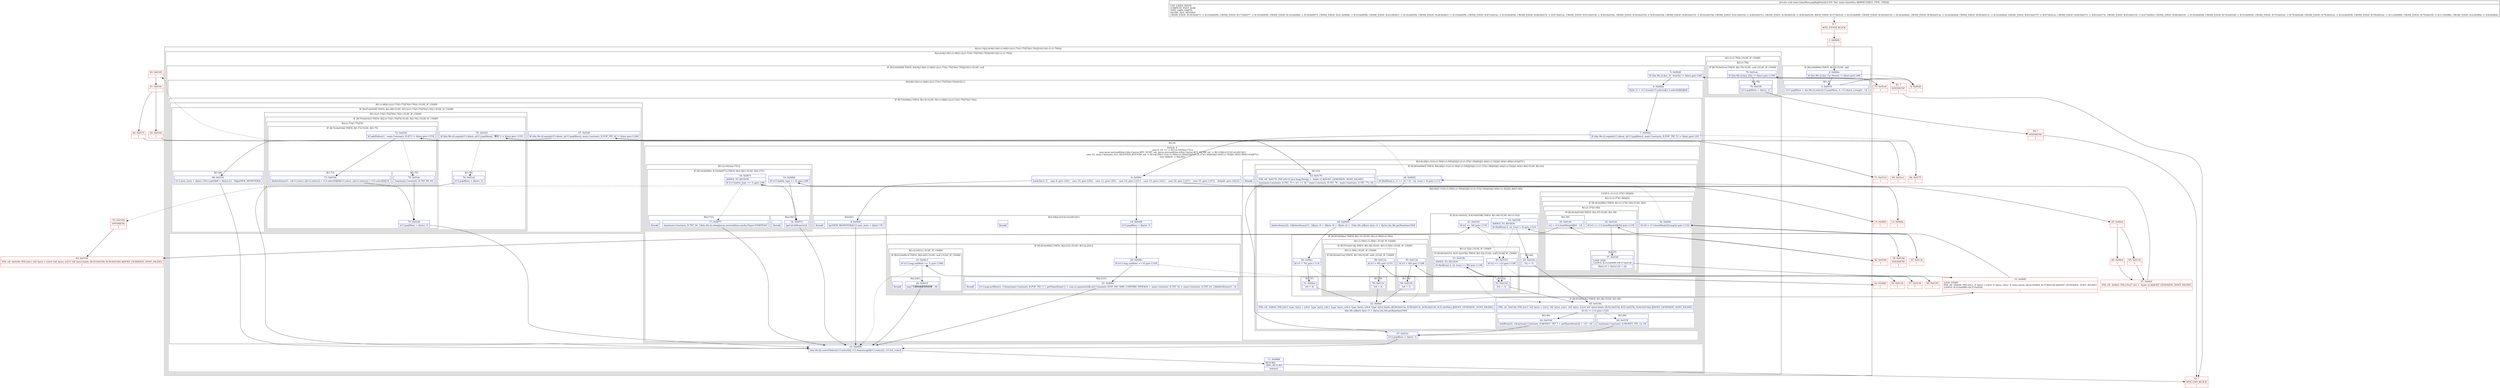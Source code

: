 digraph "CFG formain.GameRun.popBagState()V" {
subgraph cluster_Region_979503935 {
label = "R(2:(1:3)|(2:(4:6|(1:8)(1:(1:68)(1:(2:(1:73)(1:75)|74)(1:76)))|10|11)|(1:(1:(1:79)))))";
node [shape=record,color=blue];
subgraph cluster_IfRegion_987704412 {
label = "IF [B:2:0x000e] THEN: R(1:3) ELSE: null";
node [shape=record,color=blue];
Node_2 [shape=record,label="{2\:\ 0x000e|lif (dm.Ms.i().key_Up_Down() != false) goto L86l}"];
subgraph cluster_Region_1878038308 {
label = "R(1:3)";
node [shape=record,color=blue];
Node_3 [shape=record,label="{3\:\ 0x0010|lr13.popMenu = dm.Ms.i().select(r13.popMenu, 0, r13.about_a.length \- 1)l}"];
}
}
subgraph cluster_Region_1837845663 {
label = "R(2:(4:6|(1:8)(1:(1:68)(1:(2:(1:73)(1:75)|74)(1:76)))|10|11)|(1:(1:(1:79))))";
node [shape=record,color=blue];
subgraph cluster_IfRegion_1192921570 {
label = "IF [B:5:0x0028] THEN: R(4:6|(1:8)(1:(1:68)(1:(2:(1:73)(1:75)|74)(1:76)))|10|11) ELSE: null";
node [shape=record,color=blue];
Node_5 [shape=record,label="{5\:\ 0x0028|lif (dm.Ms.i().key_S1_Num5() != false) goto L89l}"];
subgraph cluster_Region_735750385 {
label = "R(4:6|(1:8)(1:(1:68)(1:(2:(1:73)(1:75)|74)(1:76)))|10|11)";
node [shape=record,color=blue];
Node_6 [shape=record,label="{6\:\ 0x002a|lbyte r1 = r13.items[r13.selectx][r13.select[0][0]][0]l}"];
subgraph cluster_IfRegion_73719953 {
label = "IF [B:7:0x004a] THEN: R(1:8) ELSE: R(1:(1:68)(1:(2:(1:73)(1:75)|74)(1:76)))";
node [shape=record,color=blue];
Node_7 [shape=record,label="{7\:\ 0x004a|lif (dm.Ms.i().equals(r13.about_a[r13.popMenu], main.Constants_H.POP_TXT_5) != false) goto L91l}"];
subgraph cluster_Region_1875254926 {
label = "R(1:8)";
node [shape=record,color=blue];
subgraph cluster_SwitchRegion_945114247 {
label = "Switch: 4
 case 9, 10, 11 -> R(1:(2:18|1)(2:17|1))
 case javax.microedition.lcdui.Canvas.KEY_NUM7 :int, javax.microedition.lcdui.Canvas.KEY_NUM8 :int -> R(3:19|(2:21|1)(1:(2:24|1))|1)
 case 32, main.Constants_H.G_HCENTER_BOTTOM :int -> R(3:(6:29|(1:31)(1:(1:56)(1:(1:59)))|32|(1:(1:(1:37)(1:39))(0))|(1:44)(1:(1:52))|(1:46)(1:48))(1:63)|47|1)
 case default -> R(2:9|1)";
node [shape=record,color=blue];
Node_8 [shape=record,label="{8\:\ 0x004c|lswitch(r1) \{l    case 9: goto L95;l    case 10: goto L95;l    case 11: goto L95;l    case 14: goto L101;l    case 15: goto L101;l    case 32: goto L107;l    case 33: goto L107;l    default: goto L92;l\}l}"];
subgraph cluster_Region_1478383709 {
label = "R(1:(2:18|1)(2:17|1))";
node [shape=record,color=blue];
subgraph cluster_IfRegion_1264095013 {
label = "IF [B:14:0x006d, B:16:0x0071] THEN: R(2:18|1) ELSE: R(2:17|1)";
node [shape=record,color=blue];
Node_14 [shape=record,label="{14\:\ 0x006d|lif (r13.battle_type == 4) goto L99l}"];
Node_16 [shape=record,label="{16\:\ 0x0071|ADDED_TO_REGION\l|lif (r13.battle_type == 1) goto L99l}"];
subgraph cluster_Region_1746640567 {
label = "R(2:18|1)";
node [shape=record,color=blue];
Node_18 [shape=record,label="{18\:\ 0x0073|lgoCatchMonster()l}"];
Node_InsnContainer_938925908 [shape=record,label="{|lbreakl}"];
}
subgraph cluster_Region_486585671 {
label = "R(2:17|1)";
node [shape=record,color=blue];
Node_17 [shape=record,label="{17\:\ 0x0077|lsay(main.Constants_H.TXT_39, 1)ldm.Ms.i().sleep(javax.microedition.media.Player.STARTED)l}"];
Node_InsnContainer_305016933 [shape=record,label="{|lbreakl}"];
}
}
}
subgraph cluster_Region_653589169 {
label = "R(3:19|(2:21|1)(1:(2:24|1))|1)";
node [shape=record,color=blue];
Node_19 [shape=record,label="{19\:\ 0x0086|lr13.popMenu = (byte) \-1l}"];
subgraph cluster_IfRegion_662277444 {
label = "IF [B:20:0x008c] THEN: R(2:21|1) ELSE: R(1:(2:24|1))";
node [shape=record,color=blue];
Node_20 [shape=record,label="{20\:\ 0x008c|lif (r13.map.notMeet == 0) goto L103l}"];
subgraph cluster_Region_1093527721 {
label = "R(2:21|1)";
node [shape=record,color=blue];
Node_21 [shape=record,label="{21\:\ 0x008e|lr13.map.notMeet(1, r1)lsay(main.Constants_H.POP_TXT_5 + getNameItem(r1) + com.uc.paymentsdk.util.Constants.TEXT_PAY_SMS_CONFIRM_INDEXOF + main.Constants_H.TXT_61 + main.Constants_H.TXT_63, 1)ldeleteItems(r1, 1)l}"];
Node_InsnContainer_1070317153 [shape=record,label="{|lbreakl}"];
}
subgraph cluster_Region_1543838949 {
label = "R(1:(2:24|1)) | ELSE_IF_CHAIN\l";
node [shape=record,color=blue];
subgraph cluster_IfRegion_1571116198 {
label = "IF [B:23:0x00c3] THEN: R(2:24|1) ELSE: null | ELSE_IF_CHAIN\l";
node [shape=record,color=blue];
Node_23 [shape=record,label="{23\:\ 0x00c3|lif (r13.map.notMeet == 1) goto L106l}"];
subgraph cluster_Region_920510971 {
label = "R(2:24|1)";
node [shape=record,color=blue];
Node_24 [shape=record,label="{24\:\ 0x00c5|lsay(\"已拥有躲避怪物效果\", 0)l}"];
Node_InsnContainer_1409772023 [shape=record,label="{|lbreakl}"];
}
}
}
}
Node_InsnContainer_538027430 [shape=record,label="{|lbreakl}"];
}
subgraph cluster_Region_1466352998 {
label = "R(3:(6:29|(1:31)(1:(1:56)(1:(1:59)))|32|(1:(1:(1:37)(1:39))(0))|(1:44)(1:(1:52))|(1:46)(1:48))(1:63)|47|1)";
node [shape=record,color=blue];
subgraph cluster_IfRegion_1162253697 {
label = "IF [B:28:0x00d3] THEN: R(6:29|(1:31)(1:(1:56)(1:(1:59)))|32|(1:(1:(1:37)(1:39))(0))|(1:44)(1:(1:52))|(1:46)(1:48)) ELSE: R(1:63)";
node [shape=record,color=blue];
Node_28 [shape=record,label="{28\:\ 0x00d3|lif (findItem(\-2, r1 == 32 ? 33 : 32, true) \> 0) goto L111l}"];
subgraph cluster_Region_1684771953 {
label = "R(6:29|(1:31)(1:(1:56)(1:(1:59)))|32|(1:(1:(1:37)(1:39))(0))|(1:44)(1:(1:52))|(1:46)(1:48))";
node [shape=record,color=blue];
Node_29 [shape=record,label="{29\:\ 0x00d5|ldeleteItems(32, 1)ldeleteItems(33, 1)lbyte r4 = 3lbyte r0 = 1lbyte r2 = \-1ldm.Ms.i()lbyte byte r3 = (byte) dm.Ms.getRandom(100)l}"];
subgraph cluster_IfRegion_810228684 {
label = "IF [B:30:0x00ec] THEN: R(1:31) ELSE: R(1:(1:56)(1:(1:59)))";
node [shape=record,color=blue];
Node_30 [shape=record,label="{30\:\ 0x00ec|lif (r3 \< 70) goto L113l}"];
subgraph cluster_Region_1424684157 {
label = "R(1:31)";
node [shape=record,color=blue];
Node_31 [shape=record,label="{31\:\ 0x00ee|lr4 = 0l}"];
}
subgraph cluster_Region_242033736 {
label = "R(1:(1:56)(1:(1:59))) | ELSE_IF_CHAIN\l";
node [shape=record,color=blue];
subgraph cluster_IfRegion_1891092991 {
label = "IF [B:55:0x0134] THEN: R(1:56) ELSE: R(1:(1:59)) | ELSE_IF_CHAIN\l";
node [shape=record,color=blue];
Node_55 [shape=record,label="{55\:\ 0x0134|lif (r3 \< 85) goto L128l}"];
subgraph cluster_Region_2086419740 {
label = "R(1:56)";
node [shape=record,color=blue];
Node_56 [shape=record,label="{56\:\ 0x0136|lr4 = 1l}"];
}
subgraph cluster_Region_1640672419 {
label = "R(1:(1:59)) | ELSE_IF_CHAIN\l";
node [shape=record,color=blue];
subgraph cluster_IfRegion_784091771 {
label = "IF [B:58:0x013a] THEN: R(1:59) ELSE: null | ELSE_IF_CHAIN\l";
node [shape=record,color=blue];
Node_58 [shape=record,label="{58\:\ 0x013a|lif (r3 \< 95) goto L131l}"];
subgraph cluster_Region_2128906009 {
label = "R(1:59)";
node [shape=record,color=blue];
Node_59 [shape=record,label="{59\:\ 0x013c|lr4 = 2l}"];
}
}
}
}
}
}
Node_32 [shape=record,label="{32\:\ 0x00ef|PHI: r4l  0x00ef: PHI (r4v3 'type' byte) = (r4v0 'type' byte), (r4v1 'type' byte), (r4v2 'type' byte), (r4v4 'type' byte) binds: [B:58:0x013a, B:59:0x013c, B:56:0x0136, B:31:0x00ee] A[DONT_GENERATE, DONT_INLINE]\l|ldm.Ms.i()lbyte byte r3 = (byte) dm.Ms.getRandom(100)l}"];
subgraph cluster_LoopRegion_1281034665 {
label = "LOOP:0: (1:(1:(1:37)(1:39))(0))";
node [shape=record,color=blue];
subgraph cluster_Region_762816689 {
label = "R(1:(1:(1:37)(1:39))(0))";
node [shape=record,color=blue];
subgraph cluster_IfRegion_1822042765 {
label = "IF [B:34:0x00fe] THEN: R(1:(1:37)(1:39)) ELSE: R(0)";
node [shape=record,color=blue];
Node_34 [shape=record,label="{34\:\ 0x00fe|lif (r0 \< r13.itemMine[r4].length) goto L132l}"];
subgraph cluster_Region_1256166963 {
label = "R(1:(1:37)(1:39))";
node [shape=record,color=blue];
subgraph cluster_IfRegion_916235336 {
label = "IF [B:36:0x0144] THEN: R(1:37) ELSE: R(1:39)";
node [shape=record,color=blue];
Node_36 [shape=record,label="{36\:\ 0x0144|lif (r3 \>= r13.itemMine[r4][r0]) goto L135l}"];
subgraph cluster_Region_687835981 {
label = "R(1:37)";
node [shape=record,color=blue];
Node_37 [shape=record,label="{37\:\ 0x014f|LOOP_END\lLOOP:0: B:33:0x00f9\-\>B:37:0x014f\l|lbyte r0 = (byte) (r0 + 2)l}"];
}
subgraph cluster_Region_733334362 {
label = "R(1:39)";
node [shape=record,color=blue];
Node_39 [shape=record,label="{39\:\ 0x0146|lr2 = r13.itemMine[r4][r0 \- 1]l}"];
}
}
}
subgraph cluster_Region_2118419583 {
label = "R(0)";
node [shape=record,color=blue];
}
}
}
}
subgraph cluster_IfRegion_1133225501 {
label = "IF [B:41:0x0102, B:43:0x0108] THEN: R(1:44) ELSE: R(1:(1:52))";
node [shape=record,color=blue];
Node_41 [shape=record,label="{41\:\ 0x0102|lif (r2 == 34) goto L119l}"];
Node_43 [shape=record,label="{43\:\ 0x0108|ADDED_TO_REGION\l|lif (findItem(\-2, r2, true) \> 0) goto L121l}"];
subgraph cluster_Region_1180785296 {
label = "R(1:44)";
node [shape=record,color=blue];
Node_44 [shape=record,label="{44\:\ 0x010a|lr2 = \-1l}"];
}
subgraph cluster_Region_1783028831 {
label = "R(1:(1:52)) | ELSE_IF_CHAIN\l";
node [shape=record,color=blue];
subgraph cluster_IfRegion_393930946 {
label = "IF [B:49:0x0153, B:51:0x015b] THEN: R(1:52) ELSE: null | ELSE_IF_CHAIN\l";
node [shape=record,color=blue];
Node_49 [shape=record,label="{49\:\ 0x0153|lif (r2 == (\-1)) goto L139l}"];
Node_51 [shape=record,label="{51\:\ 0x015b|ADDED_TO_REGION\l|lif (findItem(\-2, r2, true) \>= 99) goto L139l}"];
subgraph cluster_Region_353112733 {
label = "R(1:52)";
node [shape=record,color=blue];
Node_52 [shape=record,label="{52\:\ 0x015d|lr2 = \-1l}"];
}
}
}
}
subgraph cluster_IfRegion_1645709386 {
label = "IF [B:45:0x010b] THEN: R(1:46) ELSE: R(1:48)";
node [shape=record,color=blue];
Node_45 [shape=record,label="{45\:\ 0x010b|PHI: r2l  0x010b: PHI (r2v3 'rId' byte) = (r2v2 'rId' byte), (r2v1 'rId' byte), (r2v4 'rId' byte) binds: [B:52:0x015d, B:51:0x015b, B:44:0x010a] A[DONT_GENERATE, DONT_INLINE]\l|lif (r2 != (\-1)) goto L123l}"];
subgraph cluster_Region_787413826 {
label = "R(1:46)";
node [shape=record,color=blue];
Node_46 [shape=record,label="{46\:\ 0x010d|laddItem(r2, 1)lsay(main.Constants_H.MONEY_TXT_7 + getNameItem(r2) + \"x1\", 0)l}"];
}
subgraph cluster_Region_2053424006 {
label = "R(1:48)";
node [shape=record,color=blue];
Node_48 [shape=record,label="{48\:\ 0x015f|lsay(main.Constants_H.MONEY_TXT_12, 0)l}"];
}
}
}
subgraph cluster_Region_1000677624 {
label = "R(1:63)";
node [shape=record,color=blue];
Node_63 [shape=record,label="{63\:\ 0x0170|PHI: r6l  0x0170: PHI (r6v16 java.lang.String) =  binds: [] A[DONT_GENERATE, DONT_INLINE]\l|lsay(main.Constants_H.TXT_75 + (r1 == 32 ? main.Constants_H.TXT_76 : main.Constants_H.TXT_77), 0)l}"];
}
}
Node_47 [shape=record,label="{47\:\ 0x012c|lr13.popMenu = (byte) \-1l}"];
Node_InsnContainer_1287433463 [shape=record,label="{|lbreakl}"];
}
subgraph cluster_Region_377597539 {
label = "R(2:9|1)";
node [shape=record,color=blue];
Node_9 [shape=record,label="{9\:\ 0x004f|lgoVIEW_MONSTER()lr13.mini_state = (byte) 15l}"];
Node_InsnContainer_1249459400 [shape=record,label="{|lbreakl}"];
}
}
}
subgraph cluster_Region_375238386 {
label = "R(1:(1:68)(1:(2:(1:73)(1:75)|74)(1:76))) | ELSE_IF_CHAIN\l";
node [shape=record,color=blue];
subgraph cluster_IfRegion_1068463066 {
label = "IF [B:67:0x018f] THEN: R(1:68) ELSE: R(1:(2:(1:73)(1:75)|74)(1:76)) | ELSE_IF_CHAIN\l";
node [shape=record,color=blue];
Node_67 [shape=record,label="{67\:\ 0x018f|lif (dm.Ms.i().equals(r13.about_a[r13.popMenu], main.Constants_H.POP_TXT_6) != false) goto L148l}"];
subgraph cluster_Region_696672895 {
label = "R(1:68)";
node [shape=record,color=blue];
Node_68 [shape=record,label="{68\:\ 0x0191|lr13.mini_state = (byte) 13lr13.getSkill = (byte) (r1 \- 9)lgoVIEW_MONSTER()l}"];
}
subgraph cluster_Region_616964346 {
label = "R(1:(2:(1:73)(1:75)|74)(1:76)) | ELSE_IF_CHAIN\l";
node [shape=record,color=blue];
subgraph cluster_IfRegion_660260822 {
label = "IF [B:70:0x01b1] THEN: R(2:(1:73)(1:75)|74) ELSE: R(1:76) | ELSE_IF_CHAIN\l";
node [shape=record,color=blue];
Node_70 [shape=record,label="{70\:\ 0x01b1|lif (dm.Ms.i().equals(r13.about_a[r13.popMenu], \"孵化\") != false) goto L151l}"];
subgraph cluster_Region_1544280049 {
label = "R(2:(1:73)(1:75)|74)";
node [shape=record,color=blue];
subgraph cluster_IfRegion_121679686 {
label = "IF [B:72:0x01bb] THEN: R(1:73) ELSE: R(1:75)";
node [shape=record,color=blue];
Node_72 [shape=record,label="{72\:\ 0x01bb|lif (addNidus(r1 \- main.Constants_H.f27) != false) goto L153l}"];
subgraph cluster_Region_1994115250 {
label = "R(1:73)";
node [shape=record,color=blue];
Node_73 [shape=record,label="{73\:\ 0x01bd|ldeleteItems(r1, 1)lr13.select_it[r13.selectx] = r13.select[0][0]lr13.select_st[r13.selectx] = r13.select[0][1]l}"];
}
subgraph cluster_Region_419319305 {
label = "R(1:75)";
node [shape=record,color=blue];
Node_75 [shape=record,label="{75\:\ 0x01dc|lsay(main.Constants_H.TXT_99, 0)l}"];
}
}
Node_74 [shape=record,label="{74\:\ 0x01d8|lr13.popMenu = (byte) \-1l}"];
}
subgraph cluster_Region_220883996 {
label = "R(1:76)";
node [shape=record,color=blue];
Node_76 [shape=record,label="{76\:\ 0x01e2|lr13.popMenu = (byte) \-1l}"];
}
}
}
}
}
}
Node_10 [shape=record,label="{10\:\ 0x0056|ldm.Ms.i().correctSelect(r13.select[0], r13.itemsLength[r13.selectx], r13.list_rows)l}"];
Node_11 [shape=record,label="{11\:\ 0x0069|RETURN\lORIG_RETURN\l|lreturnl}"];
}
}
subgraph cluster_Region_2092920344 {
label = "R(1:(1:(1:79))) | ELSE_IF_CHAIN\l";
node [shape=record,color=blue];
subgraph cluster_Region_2114554401 {
label = "R(1:(1:79))";
node [shape=record,color=blue];
subgraph cluster_IfRegion_351079919 {
label = "IF [B:78:0x01ee] THEN: R(1:79) ELSE: null | ELSE_IF_CHAIN\l";
node [shape=record,color=blue];
Node_78 [shape=record,label="{78\:\ 0x01ee|lif (dm.Ms.i().key_S2() != false) goto L159l}"];
subgraph cluster_Region_1249495522 {
label = "R(1:79)";
node [shape=record,color=blue];
Node_79 [shape=record,label="{79\:\ 0x01f0|lr13.popMenu = (byte) \-1l}"];
}
}
}
}
}
}
Node_0 [shape=record,color=red,label="{0\:\ ?|MTH_ENTER_BLOCK\l|l}"];
Node_1 [shape=record,color=red,label="{1\:\ 0x0000|l}"];
Node_4 [shape=record,color=red,label="{4\:\ 0x0020|l}"];
Node_12 [shape=record,color=red,label="{12\:\ ?|MTH_EXIT_BLOCK\l|l}"];
Node_13 [shape=record,color=red,label="{13\:\ 0x006a|l}"];
Node_15 [shape=record,color=red,label="{15\:\ 0x006f|l}"];
Node_22 [shape=record,color=red,label="{22\:\ 0x00bf|l}"];
Node_25 [shape=record,color=red,label="{25\:\ 0x00cb|l}"];
Node_26 [shape=record,color=red,label="{26\:\ 0x00cd|l}"];
Node_27 [shape=record,color=red,label="{27\:\ 0x00cf|PHI: r5l  0x00cf: PHI (r5v27 int) =  binds: [] A[DONT_GENERATE, DONT_INLINE]\l|l}"];
Node_33 [shape=record,color=red,label="{33\:\ 0x00f9|LOOP_START\lPHI: r0l  0x00f9: PHI (r0v1 'd' byte) = (r0v0 'd' byte), (r0v2 'd' byte) binds: [B:32:0x00ef, B:37:0x014f] A[DONT_GENERATE, DONT_INLINE]\lLOOP:0: B:33:0x00f9\-\>B:37:0x014f\l|l}"];
Node_35 [shape=record,color=red,label="{35\:\ 0x013e|l}"];
Node_38 [shape=record,color=red,label="{38\:\ 0x0146|SYNTHETIC\l|l}"];
Node_40 [shape=record,color=red,label="{40\:\ 0x0100|PHI: r2l  0x0100: PHI (r2v1 'rId' byte) = (r2v0 'rId' byte), (r2v5 'rId' byte) binds: [B:53:0x0100, B:39:0x0146] A[DONT_GENERATE, DONT_INLINE]\l|l}"];
Node_42 [shape=record,color=red,label="{42\:\ 0x0104|l}"];
Node_50 [shape=record,color=red,label="{50\:\ 0x0155|l}"];
Node_53 [shape=record,color=red,label="{53\:\ 0x0100|SYNTHETIC\l|l}"];
Node_54 [shape=record,color=red,label="{54\:\ 0x0132|l}"];
Node_57 [shape=record,color=red,label="{57\:\ 0x0138|l}"];
Node_60 [shape=record,color=red,label="{60\:\ 0x0165|l}"];
Node_61 [shape=record,color=red,label="{61\:\ 0x016c|l}"];
Node_62 [shape=record,color=red,label="{62\:\ 0x016e|l}"];
Node_64 [shape=record,color=red,label="{64\:\ 0x017c|l}"];
Node_65 [shape=record,color=red,label="{65\:\ 0x0130|l}"];
Node_66 [shape=record,color=red,label="{66\:\ 0x017f|l}"];
Node_69 [shape=record,color=red,label="{69\:\ 0x01a1|l}"];
Node_71 [shape=record,color=red,label="{71\:\ 0x01b3|l}"];
Node_77 [shape=record,color=red,label="{77\:\ 0x01e6|l}"];
Node_80 [shape=record,color=red,label="{80\:\ ?|SYNTHETIC\l|l}"];
Node_81 [shape=record,color=red,label="{81\:\ ?|SYNTHETIC\l|l}"];
MethodNode[shape=record,label="{private void main.GameRun.popBagState((r13v0 'this' main.GameRun A[IMMUTABLE_TYPE, THIS]))  | USE_LINES_HINTS\lCOMPUTE_POST_DOM\lTYPE_VARS: EMPTY\lINLINE_NOT_NEEDED\lCROSS_EDGE: B:18:0x0073 \-\> B:10:0x0056, CROSS_EDGE: B:17:0x0077 \-\> B:10:0x0056, CROSS_EDGE: B:14:0x006d \-\> B:18:0x0073, CROSS_EDGE: B:21:0x008e \-\> B:10:0x0056, CROSS_EDGE: B:23:0x00c3 \-\> B:10:0x0056, CROSS_EDGE: B:24:0x00c5 \-\> B:10:0x0056, CROSS_EDGE: B:47:0x012c \-\> B:10:0x0056, CROSS_EDGE: B:48:0x015f \-\> B:47:0x012c, CROSS_EDGE: B:51:0x015b \-\> B:45:0x010b, CROSS_EDGE: B:52:0x015d \-\> B:45:0x010b, CROSS_EDGE: B:49:0x0153 \-\> B:52:0x015d, CROSS_EDGE: B:41:0x0102 \-\> B:49:0x0153, CROSS_EDGE: B:39:0x0146 \-\> B:40:0x0100, BACK_EDGE: B:37:0x014f \-\> B:33:0x00f9, CROSS_EDGE: B:56:0x0136 \-\> B:32:0x00ef, CROSS_EDGE: B:58:0x013a \-\> B:32:0x00ef, CROSS_EDGE: B:59:0x013c \-\> B:32:0x00ef, CROSS_EDGE: B:63:0x0170 \-\> B:47:0x012c, CROSS_EDGE: B:64:0x017c \-\> B:63:0x0170, CROSS_EDGE: B:65:0x0130 \-\> B:27:0x00cf, CROSS_EDGE: B:68:0x0191 \-\> B:10:0x0056, CROSS_EDGE: B:74:0x01d8 \-\> B:10:0x0056, CROSS_EDGE: B:75:0x01dc \-\> B:74:0x01d8, CROSS_EDGE: B:76:0x01e2 \-\> B:10:0x0056, CROSS_EDGE: B:78:0x01ee \-\> B:11:0x0069, CROSS_EDGE: B:79:0x01f0 \-\> B:11:0x0069, CROSS_EDGE: B:2:0x000e \-\> B:4:0x0020\l}"];
MethodNode -> Node_0;
Node_2 -> Node_3;
Node_2 -> Node_4[style=dashed];
Node_3 -> Node_4;
Node_5 -> Node_6;
Node_5 -> Node_77[style=dashed];
Node_6 -> Node_7;
Node_7 -> Node_8;
Node_7 -> Node_66[style=dashed];
Node_8 -> Node_9;
Node_8 -> Node_13;
Node_8 -> Node_19;
Node_8 -> Node_25;
Node_14 -> Node_15[style=dashed];
Node_14 -> Node_18;
Node_16 -> Node_18;
Node_16 -> Node_17[style=dashed];
Node_18 -> Node_10;
Node_17 -> Node_10;
Node_19 -> Node_20;
Node_20 -> Node_21;
Node_20 -> Node_22[style=dashed];
Node_21 -> Node_10;
Node_23 -> Node_10[style=dashed];
Node_23 -> Node_24;
Node_24 -> Node_10;
Node_28 -> Node_29;
Node_28 -> Node_60[style=dashed];
Node_29 -> Node_30;
Node_30 -> Node_31;
Node_30 -> Node_54[style=dashed];
Node_31 -> Node_32;
Node_55 -> Node_56;
Node_55 -> Node_57[style=dashed];
Node_56 -> Node_32;
Node_58 -> Node_32[style=dashed];
Node_58 -> Node_59;
Node_59 -> Node_32;
Node_32 -> Node_33;
Node_34 -> Node_35;
Node_34 -> Node_53[style=dashed];
Node_36 -> Node_37;
Node_36 -> Node_38[style=dashed];
Node_37 -> Node_33;
Node_39 -> Node_40;
Node_41 -> Node_42;
Node_41 -> Node_49[style=dashed];
Node_43 -> Node_44;
Node_43 -> Node_49[style=dashed];
Node_44 -> Node_45;
Node_49 -> Node_50[style=dashed];
Node_49 -> Node_52;
Node_51 -> Node_45[style=dashed];
Node_51 -> Node_52;
Node_52 -> Node_45;
Node_45 -> Node_46;
Node_45 -> Node_48[style=dashed];
Node_46 -> Node_47;
Node_48 -> Node_47;
Node_63 -> Node_47;
Node_47 -> Node_10;
Node_9 -> Node_10;
Node_67 -> Node_68;
Node_67 -> Node_69[style=dashed];
Node_68 -> Node_10;
Node_70 -> Node_71;
Node_70 -> Node_76[style=dashed];
Node_72 -> Node_73;
Node_72 -> Node_75[style=dashed];
Node_73 -> Node_74;
Node_75 -> Node_74;
Node_74 -> Node_10;
Node_76 -> Node_10;
Node_10 -> Node_11;
Node_11 -> Node_12;
Node_78 -> Node_79;
Node_78 -> Node_81[style=dashed];
Node_79 -> Node_80;
Node_0 -> Node_1;
Node_1 -> Node_2;
Node_4 -> Node_5;
Node_13 -> Node_14;
Node_15 -> Node_16;
Node_22 -> Node_23;
Node_25 -> Node_26;
Node_25 -> Node_65;
Node_26 -> Node_27;
Node_27 -> Node_28;
Node_33 -> Node_34;
Node_35 -> Node_36;
Node_38 -> Node_39;
Node_40 -> Node_41;
Node_42 -> Node_43;
Node_50 -> Node_51;
Node_53 -> Node_40;
Node_54 -> Node_55;
Node_57 -> Node_58;
Node_60 -> Node_61;
Node_61 -> Node_62;
Node_61 -> Node_64;
Node_62 -> Node_63;
Node_64 -> Node_63;
Node_65 -> Node_27;
Node_66 -> Node_67;
Node_69 -> Node_70;
Node_71 -> Node_72;
Node_77 -> Node_78;
Node_80 -> Node_12;
Node_81 -> Node_12;
}

